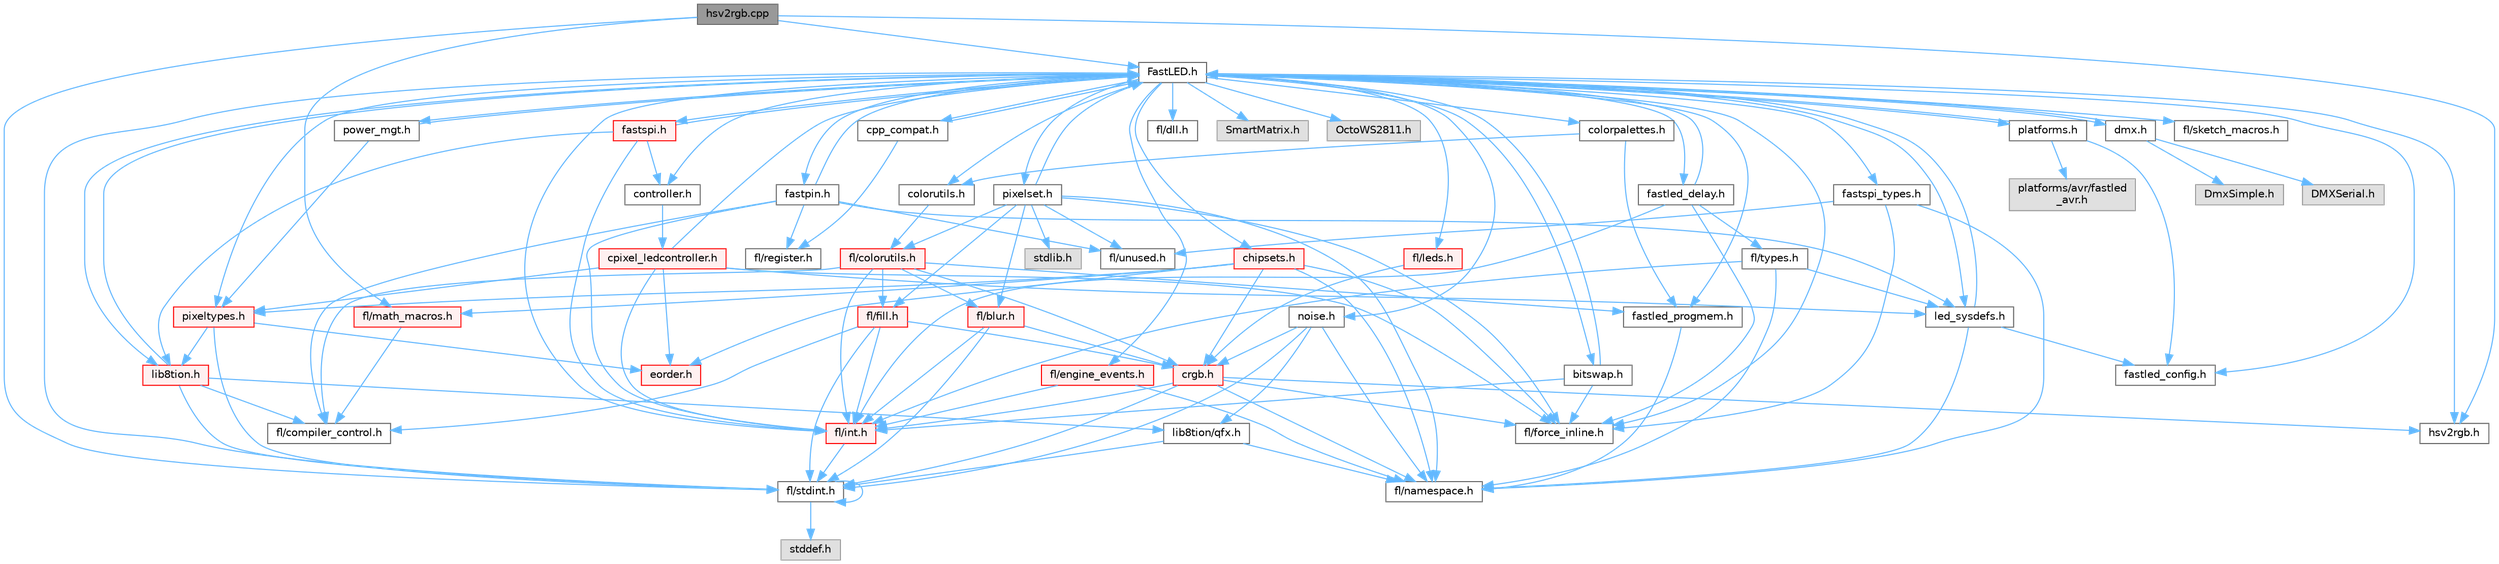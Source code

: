 digraph "hsv2rgb.cpp"
{
 // INTERACTIVE_SVG=YES
 // LATEX_PDF_SIZE
  bgcolor="transparent";
  edge [fontname=Helvetica,fontsize=10,labelfontname=Helvetica,labelfontsize=10];
  node [fontname=Helvetica,fontsize=10,shape=box,height=0.2,width=0.4];
  Node1 [id="Node000001",label="hsv2rgb.cpp",height=0.2,width=0.4,color="gray40", fillcolor="grey60", style="filled", fontcolor="black",tooltip="Functions to convert from the HSV colorspace to the RGB colorspace."];
  Node1 -> Node2 [id="edge1_Node000001_Node000002",color="steelblue1",style="solid",tooltip=" "];
  Node2 [id="Node000002",label="fl/stdint.h",height=0.2,width=0.4,color="grey40", fillcolor="white", style="filled",URL="$df/dd8/stdint_8h.html",tooltip=" "];
  Node2 -> Node3 [id="edge2_Node000002_Node000003",color="steelblue1",style="solid",tooltip=" "];
  Node3 [id="Node000003",label="stddef.h",height=0.2,width=0.4,color="grey60", fillcolor="#E0E0E0", style="filled",tooltip=" "];
  Node2 -> Node2 [id="edge3_Node000002_Node000002",color="steelblue1",style="solid",tooltip=" "];
  Node1 -> Node4 [id="edge4_Node000001_Node000004",color="steelblue1",style="solid",tooltip=" "];
  Node4 [id="Node000004",label="FastLED.h",height=0.2,width=0.4,color="grey40", fillcolor="white", style="filled",URL="$db/d97/_fast_l_e_d_8h.html",tooltip="central include file for FastLED, defines the CFastLED class/object"];
  Node4 -> Node2 [id="edge5_Node000004_Node000002",color="steelblue1",style="solid",tooltip=" "];
  Node4 -> Node5 [id="edge6_Node000004_Node000005",color="steelblue1",style="solid",tooltip=" "];
  Node5 [id="Node000005",label="fl/dll.h",height=0.2,width=0.4,color="grey40", fillcolor="white", style="filled",URL="$d3/d4b/dll_8h.html",tooltip="FastLED dynamic library interface - lightweight header for external callers."];
  Node4 -> Node6 [id="edge7_Node000004_Node000006",color="steelblue1",style="solid",tooltip=" "];
  Node6 [id="Node000006",label="SmartMatrix.h",height=0.2,width=0.4,color="grey60", fillcolor="#E0E0E0", style="filled",tooltip=" "];
  Node4 -> Node7 [id="edge8_Node000004_Node000007",color="steelblue1",style="solid",tooltip=" "];
  Node7 [id="Node000007",label="OctoWS2811.h",height=0.2,width=0.4,color="grey60", fillcolor="#E0E0E0", style="filled",tooltip=" "];
  Node4 -> Node8 [id="edge9_Node000004_Node000008",color="steelblue1",style="solid",tooltip=" "];
  Node8 [id="Node000008",label="fl/force_inline.h",height=0.2,width=0.4,color="grey40", fillcolor="white", style="filled",URL="$d4/d64/force__inline_8h.html",tooltip=" "];
  Node4 -> Node9 [id="edge10_Node000004_Node000009",color="steelblue1",style="solid",tooltip=" "];
  Node9 [id="Node000009",label="cpp_compat.h",height=0.2,width=0.4,color="grey40", fillcolor="white", style="filled",URL="$d9/d13/cpp__compat_8h.html",tooltip="Compatibility functions based on C++ version."];
  Node9 -> Node4 [id="edge11_Node000009_Node000004",color="steelblue1",style="solid",tooltip=" "];
  Node9 -> Node10 [id="edge12_Node000009_Node000010",color="steelblue1",style="solid",tooltip=" "];
  Node10 [id="Node000010",label="fl/register.h",height=0.2,width=0.4,color="grey40", fillcolor="white", style="filled",URL="$df/d80/register_8h.html",tooltip=" "];
  Node4 -> Node11 [id="edge13_Node000004_Node000011",color="steelblue1",style="solid",tooltip=" "];
  Node11 [id="Node000011",label="fastled_config.h",height=0.2,width=0.4,color="grey40", fillcolor="white", style="filled",URL="$d5/d11/fastled__config_8h.html",tooltip="Contains definitions that can be used to configure FastLED at compile time."];
  Node4 -> Node12 [id="edge14_Node000004_Node000012",color="steelblue1",style="solid",tooltip=" "];
  Node12 [id="Node000012",label="led_sysdefs.h",height=0.2,width=0.4,color="grey40", fillcolor="white", style="filled",URL="$d9/d3e/led__sysdefs_8h.html",tooltip="Determines which platform system definitions to include."];
  Node12 -> Node4 [id="edge15_Node000012_Node000004",color="steelblue1",style="solid",tooltip=" "];
  Node12 -> Node11 [id="edge16_Node000012_Node000011",color="steelblue1",style="solid",tooltip=" "];
  Node12 -> Node13 [id="edge17_Node000012_Node000013",color="steelblue1",style="solid",tooltip=" "];
  Node13 [id="Node000013",label="fl/namespace.h",height=0.2,width=0.4,color="grey40", fillcolor="white", style="filled",URL="$df/d2a/namespace_8h.html",tooltip="Implements the FastLED namespace macros."];
  Node4 -> Node14 [id="edge18_Node000004_Node000014",color="steelblue1",style="solid",tooltip=" "];
  Node14 [id="Node000014",label="fastled_delay.h",height=0.2,width=0.4,color="grey40", fillcolor="white", style="filled",URL="$d0/da8/fastled__delay_8h.html",tooltip="Utility functions and classes for managing delay cycles."];
  Node14 -> Node4 [id="edge19_Node000014_Node000004",color="steelblue1",style="solid",tooltip=" "];
  Node14 -> Node15 [id="edge20_Node000014_Node000015",color="steelblue1",style="solid",tooltip=" "];
  Node15 [id="Node000015",label="fl/types.h",height=0.2,width=0.4,color="grey40", fillcolor="white", style="filled",URL="$d7/da1/fl_2types_8h.html",tooltip=" "];
  Node15 -> Node13 [id="edge21_Node000015_Node000013",color="steelblue1",style="solid",tooltip=" "];
  Node15 -> Node16 [id="edge22_Node000015_Node000016",color="steelblue1",style="solid",tooltip=" "];
  Node16 [id="Node000016",label="fl/int.h",height=0.2,width=0.4,color="red", fillcolor="#FFF0F0", style="filled",URL="$d3/d7e/int_8h.html",tooltip=" "];
  Node16 -> Node2 [id="edge23_Node000016_Node000002",color="steelblue1",style="solid",tooltip=" "];
  Node15 -> Node12 [id="edge24_Node000015_Node000012",color="steelblue1",style="solid",tooltip=" "];
  Node14 -> Node8 [id="edge25_Node000014_Node000008",color="steelblue1",style="solid",tooltip=" "];
  Node14 -> Node16 [id="edge26_Node000014_Node000016",color="steelblue1",style="solid",tooltip=" "];
  Node4 -> Node18 [id="edge27_Node000004_Node000018",color="steelblue1",style="solid",tooltip=" "];
  Node18 [id="Node000018",label="bitswap.h",height=0.2,width=0.4,color="grey40", fillcolor="white", style="filled",URL="$de/ded/bitswap_8h.html",tooltip="Functions for doing a rotation of bits/bytes used by parallel output."];
  Node18 -> Node4 [id="edge28_Node000018_Node000004",color="steelblue1",style="solid",tooltip=" "];
  Node18 -> Node8 [id="edge29_Node000018_Node000008",color="steelblue1",style="solid",tooltip=" "];
  Node18 -> Node16 [id="edge30_Node000018_Node000016",color="steelblue1",style="solid",tooltip=" "];
  Node4 -> Node19 [id="edge31_Node000004_Node000019",color="steelblue1",style="solid",tooltip=" "];
  Node19 [id="Node000019",label="controller.h",height=0.2,width=0.4,color="grey40", fillcolor="white", style="filled",URL="$d2/dd9/controller_8h.html",tooltip="deprecated: base definitions used by led controllers for writing out led data"];
  Node19 -> Node20 [id="edge32_Node000019_Node000020",color="steelblue1",style="solid",tooltip=" "];
  Node20 [id="Node000020",label="cpixel_ledcontroller.h",height=0.2,width=0.4,color="red", fillcolor="#FFF0F0", style="filled",URL="$d9/d57/cpixel__ledcontroller_8h.html",tooltip="defines the templated version of the CLEDController class"];
  Node20 -> Node4 [id="edge33_Node000020_Node000004",color="steelblue1",style="solid",tooltip=" "];
  Node20 -> Node12 [id="edge34_Node000020_Node000012",color="steelblue1",style="solid",tooltip=" "];
  Node20 -> Node21 [id="edge35_Node000020_Node000021",color="steelblue1",style="solid",tooltip=" "];
  Node21 [id="Node000021",label="pixeltypes.h",height=0.2,width=0.4,color="red", fillcolor="#FFF0F0", style="filled",URL="$d2/dba/pixeltypes_8h.html",tooltip="Includes defintions for RGB and HSV pixels."];
  Node21 -> Node2 [id="edge36_Node000021_Node000002",color="steelblue1",style="solid",tooltip=" "];
  Node21 -> Node22 [id="edge37_Node000021_Node000022",color="steelblue1",style="solid",tooltip=" "];
  Node22 [id="Node000022",label="lib8tion.h",height=0.2,width=0.4,color="red", fillcolor="#FFF0F0", style="filled",URL="$df/da5/lib8tion_8h.html",tooltip="Fast, efficient 8-bit math functions specifically designed for high-performance LED programming."];
  Node22 -> Node4 [id="edge38_Node000022_Node000004",color="steelblue1",style="solid",tooltip=" "];
  Node22 -> Node25 [id="edge39_Node000022_Node000025",color="steelblue1",style="solid",tooltip=" "];
  Node25 [id="Node000025",label="fl/compiler_control.h",height=0.2,width=0.4,color="grey40", fillcolor="white", style="filled",URL="$d4/d54/compiler__control_8h.html",tooltip=" "];
  Node22 -> Node2 [id="edge40_Node000022_Node000002",color="steelblue1",style="solid",tooltip=" "];
  Node22 -> Node27 [id="edge41_Node000022_Node000027",color="steelblue1",style="solid",tooltip=" "];
  Node27 [id="Node000027",label="lib8tion/qfx.h",height=0.2,width=0.4,color="grey40", fillcolor="white", style="filled",URL="$d2/d19/qfx_8h.html",tooltip=" "];
  Node27 -> Node2 [id="edge42_Node000027_Node000002",color="steelblue1",style="solid",tooltip=" "];
  Node27 -> Node13 [id="edge43_Node000027_Node000013",color="steelblue1",style="solid",tooltip=" "];
  Node21 -> Node82 [id="edge44_Node000021_Node000082",color="steelblue1",style="solid",tooltip=" "];
  Node82 [id="Node000082",label="eorder.h",height=0.2,width=0.4,color="red", fillcolor="#FFF0F0", style="filled",URL="$db/d07/eorder_8h.html",tooltip="Defines color channel ordering enumerations."];
  Node20 -> Node82 [id="edge45_Node000020_Node000082",color="steelblue1",style="solid",tooltip=" "];
  Node20 -> Node8 [id="edge46_Node000020_Node000008",color="steelblue1",style="solid",tooltip=" "];
  Node20 -> Node16 [id="edge47_Node000020_Node000016",color="steelblue1",style="solid",tooltip=" "];
  Node4 -> Node117 [id="edge48_Node000004_Node000117",color="steelblue1",style="solid",tooltip=" "];
  Node117 [id="Node000117",label="fastpin.h",height=0.2,width=0.4,color="grey40", fillcolor="white", style="filled",URL="$db/d65/fastpin_8h.html",tooltip="Class base definitions for defining fast pin access."];
  Node117 -> Node4 [id="edge49_Node000117_Node000004",color="steelblue1",style="solid",tooltip=" "];
  Node117 -> Node25 [id="edge50_Node000117_Node000025",color="steelblue1",style="solid",tooltip=" "];
  Node117 -> Node12 [id="edge51_Node000117_Node000012",color="steelblue1",style="solid",tooltip=" "];
  Node117 -> Node54 [id="edge52_Node000117_Node000054",color="steelblue1",style="solid",tooltip=" "];
  Node54 [id="Node000054",label="fl/unused.h",height=0.2,width=0.4,color="grey40", fillcolor="white", style="filled",URL="$d8/d4b/unused_8h.html",tooltip=" "];
  Node117 -> Node16 [id="edge53_Node000117_Node000016",color="steelblue1",style="solid",tooltip=" "];
  Node117 -> Node10 [id="edge54_Node000117_Node000010",color="steelblue1",style="solid",tooltip=" "];
  Node4 -> Node118 [id="edge55_Node000004_Node000118",color="steelblue1",style="solid",tooltip=" "];
  Node118 [id="Node000118",label="fastspi_types.h",height=0.2,width=0.4,color="grey40", fillcolor="white", style="filled",URL="$d2/ddb/fastspi__types_8h.html",tooltip="Data types and constants used by SPI interfaces."];
  Node118 -> Node8 [id="edge56_Node000118_Node000008",color="steelblue1",style="solid",tooltip=" "];
  Node118 -> Node13 [id="edge57_Node000118_Node000013",color="steelblue1",style="solid",tooltip=" "];
  Node118 -> Node54 [id="edge58_Node000118_Node000054",color="steelblue1",style="solid",tooltip=" "];
  Node4 -> Node119 [id="edge59_Node000004_Node000119",color="steelblue1",style="solid",tooltip=" "];
  Node119 [id="Node000119",label="dmx.h",height=0.2,width=0.4,color="grey40", fillcolor="white", style="filled",URL="$d3/de1/dmx_8h.html",tooltip="Defines the DMX512-based LED controllers."];
  Node119 -> Node4 [id="edge60_Node000119_Node000004",color="steelblue1",style="solid",tooltip=" "];
  Node119 -> Node120 [id="edge61_Node000119_Node000120",color="steelblue1",style="solid",tooltip=" "];
  Node120 [id="Node000120",label="DmxSimple.h",height=0.2,width=0.4,color="grey60", fillcolor="#E0E0E0", style="filled",tooltip=" "];
  Node119 -> Node121 [id="edge62_Node000119_Node000121",color="steelblue1",style="solid",tooltip=" "];
  Node121 [id="Node000121",label="DMXSerial.h",height=0.2,width=0.4,color="grey60", fillcolor="#E0E0E0", style="filled",tooltip=" "];
  Node4 -> Node122 [id="edge63_Node000004_Node000122",color="steelblue1",style="solid",tooltip=" "];
  Node122 [id="Node000122",label="platforms.h",height=0.2,width=0.4,color="grey40", fillcolor="white", style="filled",URL="$da/dc9/platforms_8h.html",tooltip="Determines which platforms headers to include."];
  Node122 -> Node4 [id="edge64_Node000122_Node000004",color="steelblue1",style="solid",tooltip=" "];
  Node122 -> Node11 [id="edge65_Node000122_Node000011",color="steelblue1",style="solid",tooltip=" "];
  Node122 -> Node123 [id="edge66_Node000122_Node000123",color="steelblue1",style="solid",tooltip=" "];
  Node123 [id="Node000123",label="platforms/avr/fastled\l_avr.h",height=0.2,width=0.4,color="grey60", fillcolor="#E0E0E0", style="filled",tooltip=" "];
  Node4 -> Node31 [id="edge67_Node000004_Node000031",color="steelblue1",style="solid",tooltip=" "];
  Node31 [id="Node000031",label="fastled_progmem.h",height=0.2,width=0.4,color="grey40", fillcolor="white", style="filled",URL="$df/dab/fastled__progmem_8h.html",tooltip="Wrapper definitions to allow seamless use of PROGMEM in environments that have it."];
  Node31 -> Node13 [id="edge68_Node000031_Node000013",color="steelblue1",style="solid",tooltip=" "];
  Node4 -> Node22 [id="edge69_Node000004_Node000022",color="steelblue1",style="solid",tooltip=" "];
  Node4 -> Node21 [id="edge70_Node000004_Node000021",color="steelblue1",style="solid",tooltip=" "];
  Node4 -> Node78 [id="edge71_Node000004_Node000078",color="steelblue1",style="solid",tooltip=" "];
  Node78 [id="Node000078",label="hsv2rgb.h",height=0.2,width=0.4,color="grey40", fillcolor="white", style="filled",URL="$de/d9a/hsv2rgb_8h.html",tooltip="Functions to convert from the HSV colorspace to the RGB colorspace."];
  Node4 -> Node124 [id="edge72_Node000004_Node000124",color="steelblue1",style="solid",tooltip=" "];
  Node124 [id="Node000124",label="colorutils.h",height=0.2,width=0.4,color="grey40", fillcolor="white", style="filled",URL="$d1/dfb/colorutils_8h.html",tooltip=" "];
  Node124 -> Node125 [id="edge73_Node000124_Node000125",color="steelblue1",style="solid",tooltip=" "];
  Node125 [id="Node000125",label="fl/colorutils.h",height=0.2,width=0.4,color="red", fillcolor="#FFF0F0", style="filled",URL="$d7/df9/fl_2colorutils_8h.html",tooltip="Utility functions for color fill, palettes, blending, and more."];
  Node125 -> Node16 [id="edge74_Node000125_Node000016",color="steelblue1",style="solid",tooltip=" "];
  Node125 -> Node74 [id="edge75_Node000125_Node000074",color="steelblue1",style="solid",tooltip=" "];
  Node74 [id="Node000074",label="crgb.h",height=0.2,width=0.4,color="red", fillcolor="#FFF0F0", style="filled",URL="$db/dd1/crgb_8h.html",tooltip="Defines the red, green, and blue (RGB) pixel struct."];
  Node74 -> Node2 [id="edge76_Node000074_Node000002",color="steelblue1",style="solid",tooltip=" "];
  Node74 -> Node16 [id="edge77_Node000074_Node000016",color="steelblue1",style="solid",tooltip=" "];
  Node74 -> Node13 [id="edge78_Node000074_Node000013",color="steelblue1",style="solid",tooltip=" "];
  Node74 -> Node8 [id="edge79_Node000074_Node000008",color="steelblue1",style="solid",tooltip=" "];
  Node74 -> Node78 [id="edge80_Node000074_Node000078",color="steelblue1",style="solid",tooltip=" "];
  Node125 -> Node31 [id="edge81_Node000125_Node000031",color="steelblue1",style="solid",tooltip=" "];
  Node125 -> Node126 [id="edge82_Node000125_Node000126",color="steelblue1",style="solid",tooltip=" "];
  Node126 [id="Node000126",label="fl/blur.h",height=0.2,width=0.4,color="red", fillcolor="#FFF0F0", style="filled",URL="$d4/df5/blur_8h.html",tooltip=" "];
  Node126 -> Node2 [id="edge83_Node000126_Node000002",color="steelblue1",style="solid",tooltip=" "];
  Node126 -> Node16 [id="edge84_Node000126_Node000016",color="steelblue1",style="solid",tooltip=" "];
  Node126 -> Node74 [id="edge85_Node000126_Node000074",color="steelblue1",style="solid",tooltip=" "];
  Node125 -> Node128 [id="edge86_Node000125_Node000128",color="steelblue1",style="solid",tooltip=" "];
  Node128 [id="Node000128",label="fl/fill.h",height=0.2,width=0.4,color="red", fillcolor="#FFF0F0", style="filled",URL="$d2/d78/fill_8h.html",tooltip=" "];
  Node128 -> Node74 [id="edge87_Node000128_Node000074",color="steelblue1",style="solid",tooltip=" "];
  Node128 -> Node16 [id="edge88_Node000128_Node000016",color="steelblue1",style="solid",tooltip=" "];
  Node128 -> Node2 [id="edge89_Node000128_Node000002",color="steelblue1",style="solid",tooltip=" "];
  Node128 -> Node25 [id="edge90_Node000128_Node000025",color="steelblue1",style="solid",tooltip=" "];
  Node125 -> Node25 [id="edge91_Node000125_Node000025",color="steelblue1",style="solid",tooltip=" "];
  Node4 -> Node129 [id="edge92_Node000004_Node000129",color="steelblue1",style="solid",tooltip=" "];
  Node129 [id="Node000129",label="pixelset.h",height=0.2,width=0.4,color="grey40", fillcolor="white", style="filled",URL="$d4/d46/pixelset_8h.html",tooltip="Declares classes for managing logical groups of LEDs."];
  Node129 -> Node8 [id="edge93_Node000129_Node000008",color="steelblue1",style="solid",tooltip=" "];
  Node129 -> Node13 [id="edge94_Node000129_Node000013",color="steelblue1",style="solid",tooltip=" "];
  Node129 -> Node54 [id="edge95_Node000129_Node000054",color="steelblue1",style="solid",tooltip=" "];
  Node129 -> Node125 [id="edge96_Node000129_Node000125",color="steelblue1",style="solid",tooltip=" "];
  Node129 -> Node128 [id="edge97_Node000129_Node000128",color="steelblue1",style="solid",tooltip=" "];
  Node129 -> Node126 [id="edge98_Node000129_Node000126",color="steelblue1",style="solid",tooltip=" "];
  Node129 -> Node4 [id="edge99_Node000129_Node000004",color="steelblue1",style="solid",tooltip=" "];
  Node129 -> Node51 [id="edge100_Node000129_Node000051",color="steelblue1",style="solid",tooltip=" "];
  Node51 [id="Node000051",label="stdlib.h",height=0.2,width=0.4,color="grey60", fillcolor="#E0E0E0", style="filled",tooltip=" "];
  Node4 -> Node130 [id="edge101_Node000004_Node000130",color="steelblue1",style="solid",tooltip=" "];
  Node130 [id="Node000130",label="colorpalettes.h",height=0.2,width=0.4,color="grey40", fillcolor="white", style="filled",URL="$dc/dcc/colorpalettes_8h.html",tooltip="Declarations for the predefined color palettes supplied by FastLED."];
  Node130 -> Node124 [id="edge102_Node000130_Node000124",color="steelblue1",style="solid",tooltip=" "];
  Node130 -> Node31 [id="edge103_Node000130_Node000031",color="steelblue1",style="solid",tooltip=" "];
  Node4 -> Node131 [id="edge104_Node000004_Node000131",color="steelblue1",style="solid",tooltip=" "];
  Node131 [id="Node000131",label="noise.h",height=0.2,width=0.4,color="grey40", fillcolor="white", style="filled",URL="$d1/d31/noise_8h.html",tooltip="Functions to generate and fill arrays with noise."];
  Node131 -> Node2 [id="edge105_Node000131_Node000002",color="steelblue1",style="solid",tooltip=" "];
  Node131 -> Node74 [id="edge106_Node000131_Node000074",color="steelblue1",style="solid",tooltip=" "];
  Node131 -> Node13 [id="edge107_Node000131_Node000013",color="steelblue1",style="solid",tooltip=" "];
  Node131 -> Node27 [id="edge108_Node000131_Node000027",color="steelblue1",style="solid",tooltip=" "];
  Node4 -> Node132 [id="edge109_Node000004_Node000132",color="steelblue1",style="solid",tooltip=" "];
  Node132 [id="Node000132",label="power_mgt.h",height=0.2,width=0.4,color="grey40", fillcolor="white", style="filled",URL="$dc/d5b/power__mgt_8h.html",tooltip="Functions to limit the power used by FastLED."];
  Node132 -> Node4 [id="edge110_Node000132_Node000004",color="steelblue1",style="solid",tooltip=" "];
  Node132 -> Node21 [id="edge111_Node000132_Node000021",color="steelblue1",style="solid",tooltip=" "];
  Node4 -> Node133 [id="edge112_Node000004_Node000133",color="steelblue1",style="solid",tooltip=" "];
  Node133 [id="Node000133",label="fastspi.h",height=0.2,width=0.4,color="red", fillcolor="#FFF0F0", style="filled",URL="$d6/ddc/fastspi_8h.html",tooltip="Serial peripheral interface (SPI) definitions per platform."];
  Node133 -> Node4 [id="edge113_Node000133_Node000004",color="steelblue1",style="solid",tooltip=" "];
  Node133 -> Node19 [id="edge114_Node000133_Node000019",color="steelblue1",style="solid",tooltip=" "];
  Node133 -> Node22 [id="edge115_Node000133_Node000022",color="steelblue1",style="solid",tooltip=" "];
  Node133 -> Node16 [id="edge116_Node000133_Node000016",color="steelblue1",style="solid",tooltip=" "];
  Node4 -> Node135 [id="edge117_Node000004_Node000135",color="steelblue1",style="solid",tooltip=" "];
  Node135 [id="Node000135",label="chipsets.h",height=0.2,width=0.4,color="red", fillcolor="#FFF0F0", style="filled",URL="$db/d66/chipsets_8h.html",tooltip="Contains the bulk of the definitions for the various LED chipsets supported."];
  Node135 -> Node21 [id="edge118_Node000135_Node000021",color="steelblue1",style="solid",tooltip=" "];
  Node135 -> Node8 [id="edge119_Node000135_Node000008",color="steelblue1",style="solid",tooltip=" "];
  Node135 -> Node74 [id="edge120_Node000135_Node000074",color="steelblue1",style="solid",tooltip=" "];
  Node135 -> Node82 [id="edge121_Node000135_Node000082",color="steelblue1",style="solid",tooltip=" "];
  Node135 -> Node13 [id="edge122_Node000135_Node000013",color="steelblue1",style="solid",tooltip=" "];
  Node135 -> Node38 [id="edge123_Node000135_Node000038",color="steelblue1",style="solid",tooltip=" "];
  Node38 [id="Node000038",label="fl/math_macros.h",height=0.2,width=0.4,color="red", fillcolor="#FFF0F0", style="filled",URL="$d8/db8/math__macros_8h.html",tooltip=" "];
  Node38 -> Node25 [id="edge124_Node000038_Node000025",color="steelblue1",style="solid",tooltip=" "];
  Node4 -> Node93 [id="edge125_Node000004_Node000093",color="steelblue1",style="solid",tooltip=" "];
  Node93 [id="Node000093",label="fl/engine_events.h",height=0.2,width=0.4,color="red", fillcolor="#FFF0F0", style="filled",URL="$db/dc0/engine__events_8h.html",tooltip=" "];
  Node93 -> Node13 [id="edge126_Node000093_Node000013",color="steelblue1",style="solid",tooltip=" "];
  Node93 -> Node16 [id="edge127_Node000093_Node000016",color="steelblue1",style="solid",tooltip=" "];
  Node4 -> Node137 [id="edge128_Node000004_Node000137",color="steelblue1",style="solid",tooltip=" "];
  Node137 [id="Node000137",label="fl/leds.h",height=0.2,width=0.4,color="red", fillcolor="#FFF0F0", style="filled",URL="$da/d78/leds_8h.html",tooltip=" "];
  Node137 -> Node74 [id="edge129_Node000137_Node000074",color="steelblue1",style="solid",tooltip=" "];
  Node4 -> Node16 [id="edge130_Node000004_Node000016",color="steelblue1",style="solid",tooltip=" "];
  Node4 -> Node110 [id="edge131_Node000004_Node000110",color="steelblue1",style="solid",tooltip=" "];
  Node110 [id="Node000110",label="fl/sketch_macros.h",height=0.2,width=0.4,color="grey40", fillcolor="white", style="filled",URL="$d1/dbc/sketch__macros_8h.html",tooltip=" "];
  Node1 -> Node38 [id="edge132_Node000001_Node000038",color="steelblue1",style="solid",tooltip=" "];
  Node1 -> Node78 [id="edge133_Node000001_Node000078",color="steelblue1",style="solid",tooltip=" "];
}
